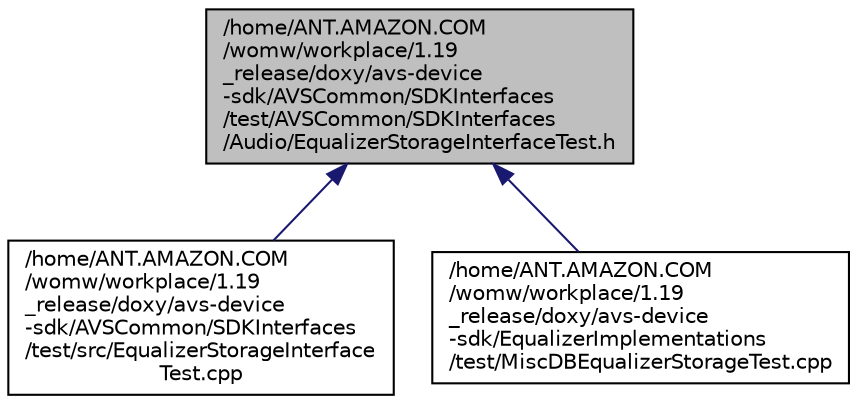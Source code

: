 digraph "/home/ANT.AMAZON.COM/womw/workplace/1.19_release/doxy/avs-device-sdk/AVSCommon/SDKInterfaces/test/AVSCommon/SDKInterfaces/Audio/EqualizerStorageInterfaceTest.h"
{
  edge [fontname="Helvetica",fontsize="10",labelfontname="Helvetica",labelfontsize="10"];
  node [fontname="Helvetica",fontsize="10",shape=record];
  Node14 [label="/home/ANT.AMAZON.COM\l/womw/workplace/1.19\l_release/doxy/avs-device\l-sdk/AVSCommon/SDKInterfaces\l/test/AVSCommon/SDKInterfaces\l/Audio/EqualizerStorageInterfaceTest.h",height=0.2,width=0.4,color="black", fillcolor="grey75", style="filled", fontcolor="black"];
  Node14 -> Node15 [dir="back",color="midnightblue",fontsize="10",style="solid",fontname="Helvetica"];
  Node15 [label="/home/ANT.AMAZON.COM\l/womw/workplace/1.19\l_release/doxy/avs-device\l-sdk/AVSCommon/SDKInterfaces\l/test/src/EqualizerStorageInterface\lTest.cpp",height=0.2,width=0.4,color="black", fillcolor="white", style="filled",URL="$_equalizer_storage_interface_test_8cpp.html"];
  Node14 -> Node16 [dir="back",color="midnightblue",fontsize="10",style="solid",fontname="Helvetica"];
  Node16 [label="/home/ANT.AMAZON.COM\l/womw/workplace/1.19\l_release/doxy/avs-device\l-sdk/EqualizerImplementations\l/test/MiscDBEqualizerStorageTest.cpp",height=0.2,width=0.4,color="black", fillcolor="white", style="filled",URL="$_misc_d_b_equalizer_storage_test_8cpp.html"];
}
